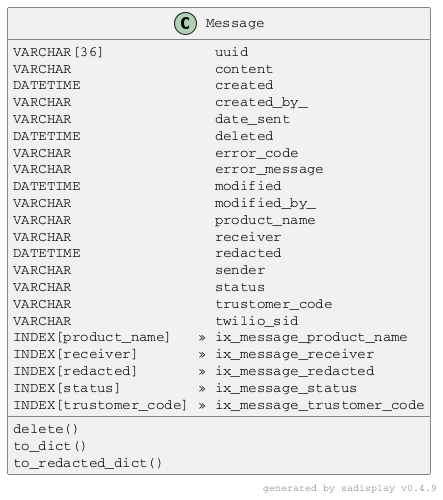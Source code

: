 @startuml

skinparam defaultFontName Courier

Class Message {
    VARCHAR[36]           ★ uuid                     
    VARCHAR               ⚪ content                  
    DATETIME              ⚪ created                  
    VARCHAR               ⚪ created_by_              
    VARCHAR               ⚪ date_sent                
    DATETIME              ⚪ deleted                  
    VARCHAR               ⚪ error_code               
    VARCHAR               ⚪ error_message            
    DATETIME              ⚪ modified                 
    VARCHAR               ⚪ modified_by_             
    VARCHAR               ⚪ product_name             
    VARCHAR               ⚪ receiver                 
    DATETIME              ⚪ redacted                 
    VARCHAR               ⚪ sender                   
    VARCHAR               ⚪ status                   
    VARCHAR               ⚪ trustomer_code           
    VARCHAR               ⚪ twilio_sid               
    delete()                                         
    to_dict()                                        
    to_redacted_dict()                               
    INDEX[product_name]   » ix_message_product_name  
    INDEX[receiver]       » ix_message_receiver      
    INDEX[redacted]       » ix_message_redacted      
    INDEX[status]         » ix_message_status        
    INDEX[trustomer_code] » ix_message_trustomer_code
}

right footer generated by sadisplay v0.4.9

@enduml
